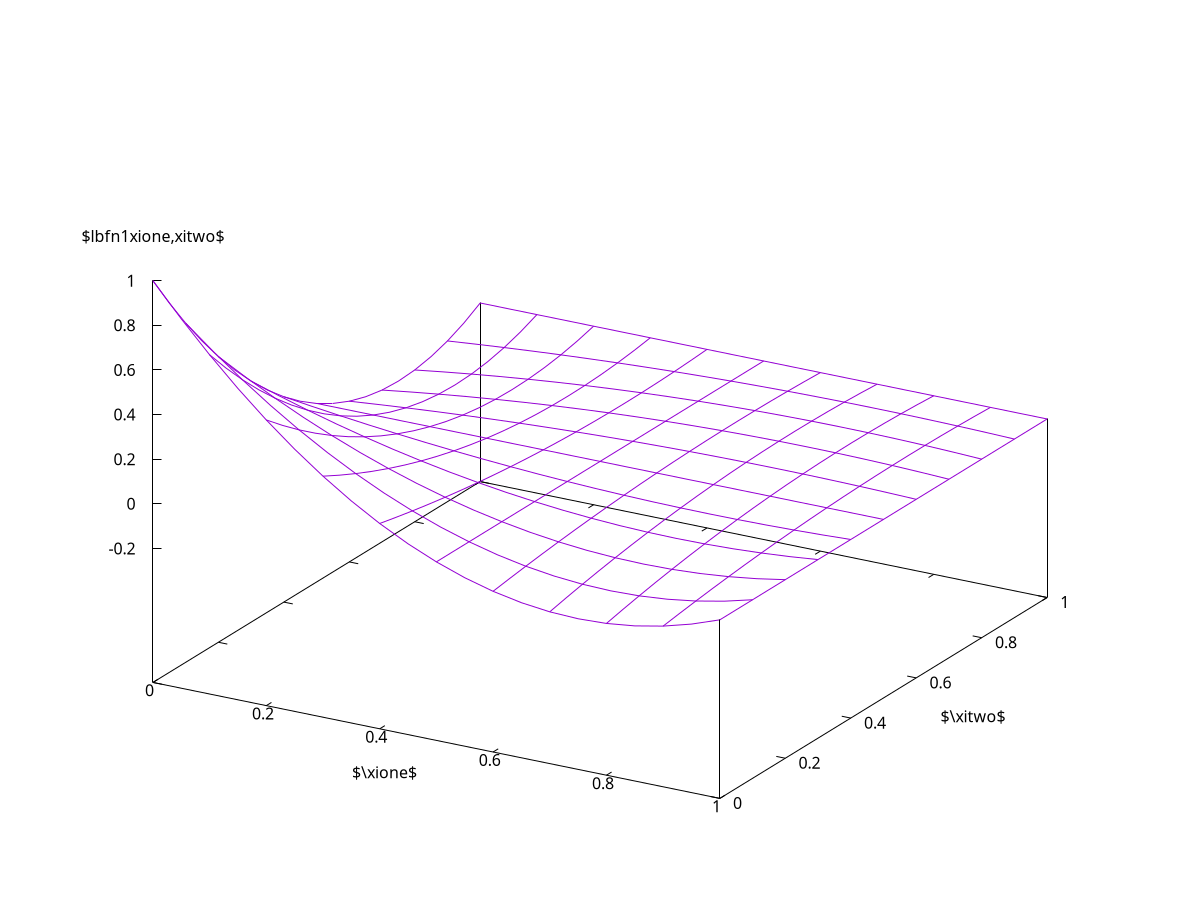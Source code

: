 #set title "Biquadratic Lagrange basis functions"
set nokey
set samples 21
set isosample 11
set xlabel "$\\xione$"
set ylabel "$\\xitwo$"
set label 1 "$\\lbfn{1}{\\xione,\\xitwo}$" at 0.00, 0.00, 1.20 centre
#set xtics  0.00,0.25,1
#set ytics -0.25,0.25,1
psi1(x,y)=2.0*(x-0.5)*(x-1.0)*2.0*(y-0.5)*(y-1.0)
set xrange [0:1]
set yrange [0:1]
set zrange [-0.2:1]
splot psi1(x,y)

 
